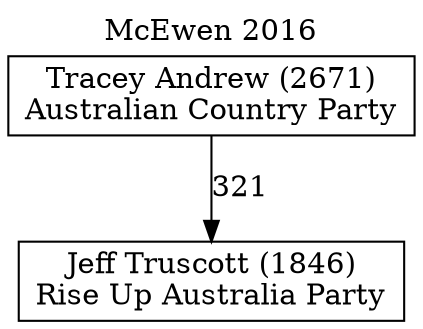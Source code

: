 // House preference flow
digraph "Jeff Truscott (1846)_McEwen_2016" {
	graph [label="McEwen 2016" labelloc=t mclimit=10]
	node [shape=box]
	"Jeff Truscott (1846)" [label="Jeff Truscott (1846)
Rise Up Australia Party"]
	"Tracey Andrew (2671)" [label="Tracey Andrew (2671)
Australian Country Party"]
	"Tracey Andrew (2671)" -> "Jeff Truscott (1846)" [label=321]
}
